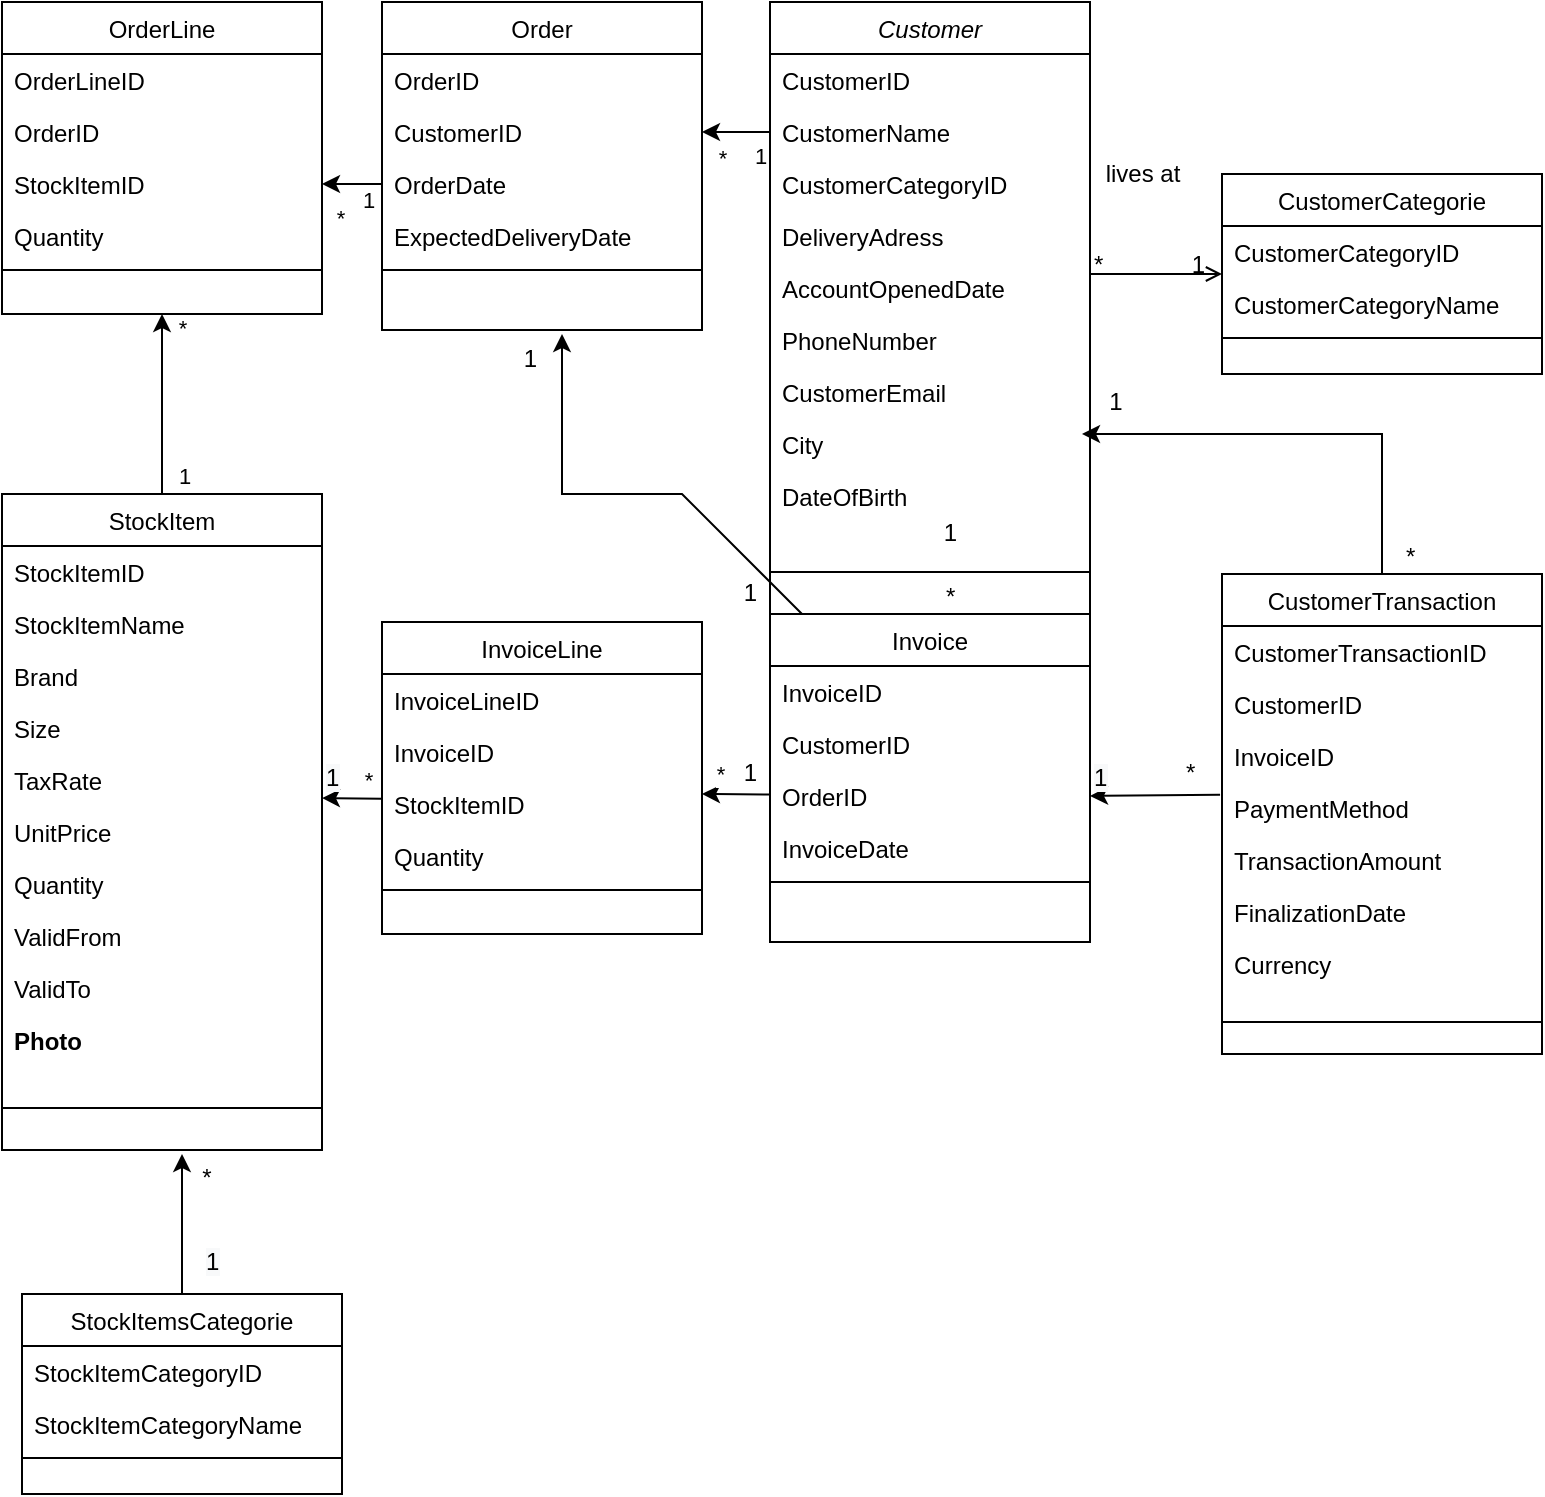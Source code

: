<mxfile version="20.4.1" type="github">
  <diagram id="C5RBs43oDa-KdzZeNtuy" name="Page-1">
    <mxGraphModel dx="1102" dy="582" grid="1" gridSize="10" guides="1" tooltips="1" connect="1" arrows="1" fold="1" page="1" pageScale="1" pageWidth="827" pageHeight="1169" math="0" shadow="0">
      <root>
        <mxCell id="WIyWlLk6GJQsqaUBKTNV-0" />
        <mxCell id="WIyWlLk6GJQsqaUBKTNV-1" parent="WIyWlLk6GJQsqaUBKTNV-0" />
        <mxCell id="nBhU1kuU63LsmZyJGQZ9-68" value="" style="edgeStyle=none;rounded=0;orthogonalLoop=1;jettySize=auto;html=1;entryX=0.5;entryY=0;entryDx=0;entryDy=0;" edge="1" parent="WIyWlLk6GJQsqaUBKTNV-1" source="zkfFHV4jXpPFQw0GAbJ--0" target="nBhU1kuU63LsmZyJGQZ9-51">
          <mxGeometry relative="1" as="geometry" />
        </mxCell>
        <mxCell id="zkfFHV4jXpPFQw0GAbJ--0" value="Customer&#xa;" style="swimlane;fontStyle=2;align=center;verticalAlign=top;childLayout=stackLayout;horizontal=1;startSize=26;horizontalStack=0;resizeParent=1;resizeLast=0;collapsible=1;marginBottom=0;rounded=0;shadow=0;strokeWidth=1;" parent="WIyWlLk6GJQsqaUBKTNV-1" vertex="1">
          <mxGeometry x="414" y="34" width="160" height="310" as="geometry">
            <mxRectangle x="230" y="140" width="160" height="26" as="alternateBounds" />
          </mxGeometry>
        </mxCell>
        <mxCell id="zkfFHV4jXpPFQw0GAbJ--1" value="CustomerID" style="text;align=left;verticalAlign=top;spacingLeft=4;spacingRight=4;overflow=hidden;rotatable=0;points=[[0,0.5],[1,0.5]];portConstraint=eastwest;" parent="zkfFHV4jXpPFQw0GAbJ--0" vertex="1">
          <mxGeometry y="26" width="160" height="26" as="geometry" />
        </mxCell>
        <mxCell id="zkfFHV4jXpPFQw0GAbJ--2" value="CustomerName" style="text;align=left;verticalAlign=top;spacingLeft=4;spacingRight=4;overflow=hidden;rotatable=0;points=[[0,0.5],[1,0.5]];portConstraint=eastwest;rounded=0;shadow=0;html=0;" parent="zkfFHV4jXpPFQw0GAbJ--0" vertex="1">
          <mxGeometry y="52" width="160" height="26" as="geometry" />
        </mxCell>
        <mxCell id="zkfFHV4jXpPFQw0GAbJ--3" value="CustomerCategoryID&#xa;&#xa;&#xa;" style="text;align=left;verticalAlign=top;spacingLeft=4;spacingRight=4;overflow=hidden;rotatable=0;points=[[0,0.5],[1,0.5]];portConstraint=eastwest;rounded=0;shadow=0;html=0;" parent="zkfFHV4jXpPFQw0GAbJ--0" vertex="1">
          <mxGeometry y="78" width="160" height="26" as="geometry" />
        </mxCell>
        <mxCell id="AofBFhlMtNWz0JWzEQjo-1" value="DeliveryAdress" style="text;align=left;verticalAlign=top;spacingLeft=4;spacingRight=4;overflow=hidden;rotatable=0;points=[[0,0.5],[1,0.5]];portConstraint=eastwest;rounded=0;shadow=0;html=0;" parent="zkfFHV4jXpPFQw0GAbJ--0" vertex="1">
          <mxGeometry y="104" width="160" height="26" as="geometry" />
        </mxCell>
        <mxCell id="AofBFhlMtNWz0JWzEQjo-3" value="AccountOpenedDate" style="text;align=left;verticalAlign=top;spacingLeft=4;spacingRight=4;overflow=hidden;rotatable=0;points=[[0,0.5],[1,0.5]];portConstraint=eastwest;rounded=0;shadow=0;html=0;" parent="zkfFHV4jXpPFQw0GAbJ--0" vertex="1">
          <mxGeometry y="130" width="160" height="26" as="geometry" />
        </mxCell>
        <mxCell id="AofBFhlMtNWz0JWzEQjo-2" value="PhoneNumber" style="text;align=left;verticalAlign=top;spacingLeft=4;spacingRight=4;overflow=hidden;rotatable=0;points=[[0,0.5],[1,0.5]];portConstraint=eastwest;rounded=0;shadow=0;html=0;" parent="zkfFHV4jXpPFQw0GAbJ--0" vertex="1">
          <mxGeometry y="156" width="160" height="26" as="geometry" />
        </mxCell>
        <mxCell id="nBhU1kuU63LsmZyJGQZ9-115" value="CustomerEmail" style="text;align=left;verticalAlign=top;spacingLeft=4;spacingRight=4;overflow=hidden;rotatable=0;points=[[0,0.5],[1,0.5]];portConstraint=eastwest;rounded=0;shadow=0;html=0;" vertex="1" parent="zkfFHV4jXpPFQw0GAbJ--0">
          <mxGeometry y="182" width="160" height="26" as="geometry" />
        </mxCell>
        <mxCell id="AofBFhlMtNWz0JWzEQjo-4" value="City" style="text;align=left;verticalAlign=top;spacingLeft=4;spacingRight=4;overflow=hidden;rotatable=0;points=[[0,0.5],[1,0.5]];portConstraint=eastwest;rounded=0;shadow=0;html=0;" parent="zkfFHV4jXpPFQw0GAbJ--0" vertex="1">
          <mxGeometry y="208" width="160" height="26" as="geometry" />
        </mxCell>
        <mxCell id="nBhU1kuU63LsmZyJGQZ9-117" value="DateOfBirth" style="text;align=left;verticalAlign=top;spacingLeft=4;spacingRight=4;overflow=hidden;rotatable=0;points=[[0,0.5],[1,0.5]];portConstraint=eastwest;rounded=0;shadow=0;html=0;" vertex="1" parent="zkfFHV4jXpPFQw0GAbJ--0">
          <mxGeometry y="234" width="160" height="26" as="geometry" />
        </mxCell>
        <mxCell id="zkfFHV4jXpPFQw0GAbJ--4" value="" style="line;html=1;strokeWidth=1;align=left;verticalAlign=middle;spacingTop=-1;spacingLeft=3;spacingRight=3;rotatable=0;labelPosition=right;points=[];portConstraint=eastwest;" parent="zkfFHV4jXpPFQw0GAbJ--0" vertex="1">
          <mxGeometry y="260" width="160" height="50" as="geometry" />
        </mxCell>
        <mxCell id="zkfFHV4jXpPFQw0GAbJ--6" value="OrderLine" style="swimlane;fontStyle=0;align=center;verticalAlign=top;childLayout=stackLayout;horizontal=1;startSize=26;horizontalStack=0;resizeParent=1;resizeLast=0;collapsible=1;marginBottom=0;rounded=0;shadow=0;strokeWidth=1;" parent="WIyWlLk6GJQsqaUBKTNV-1" vertex="1">
          <mxGeometry x="30" y="34" width="160" height="156" as="geometry">
            <mxRectangle x="130" y="380" width="160" height="26" as="alternateBounds" />
          </mxGeometry>
        </mxCell>
        <mxCell id="zkfFHV4jXpPFQw0GAbJ--7" value="OrderLineID" style="text;align=left;verticalAlign=top;spacingLeft=4;spacingRight=4;overflow=hidden;rotatable=0;points=[[0,0.5],[1,0.5]];portConstraint=eastwest;" parent="zkfFHV4jXpPFQw0GAbJ--6" vertex="1">
          <mxGeometry y="26" width="160" height="26" as="geometry" />
        </mxCell>
        <mxCell id="zkfFHV4jXpPFQw0GAbJ--8" value="OrderID" style="text;align=left;verticalAlign=top;spacingLeft=4;spacingRight=4;overflow=hidden;rotatable=0;points=[[0,0.5],[1,0.5]];portConstraint=eastwest;rounded=0;shadow=0;html=0;" parent="zkfFHV4jXpPFQw0GAbJ--6" vertex="1">
          <mxGeometry y="52" width="160" height="26" as="geometry" />
        </mxCell>
        <mxCell id="nBhU1kuU63LsmZyJGQZ9-9" value="StockItemID" style="text;align=left;verticalAlign=top;spacingLeft=4;spacingRight=4;overflow=hidden;rotatable=0;points=[[0,0.5],[1,0.5]];portConstraint=eastwest;rounded=0;shadow=0;html=0;" vertex="1" parent="zkfFHV4jXpPFQw0GAbJ--6">
          <mxGeometry y="78" width="160" height="26" as="geometry" />
        </mxCell>
        <mxCell id="nBhU1kuU63LsmZyJGQZ9-11" value="Quantity" style="text;align=left;verticalAlign=top;spacingLeft=4;spacingRight=4;overflow=hidden;rotatable=0;points=[[0,0.5],[1,0.5]];portConstraint=eastwest;rounded=0;shadow=0;html=0;" vertex="1" parent="zkfFHV4jXpPFQw0GAbJ--6">
          <mxGeometry y="104" width="160" height="26" as="geometry" />
        </mxCell>
        <mxCell id="zkfFHV4jXpPFQw0GAbJ--9" value="" style="line;html=1;strokeWidth=1;align=left;verticalAlign=middle;spacingTop=-1;spacingLeft=3;spacingRight=3;rotatable=0;labelPosition=right;points=[];portConstraint=eastwest;" parent="zkfFHV4jXpPFQw0GAbJ--6" vertex="1">
          <mxGeometry y="130" width="160" height="8" as="geometry" />
        </mxCell>
        <mxCell id="zkfFHV4jXpPFQw0GAbJ--13" value="Order" style="swimlane;fontStyle=0;align=center;verticalAlign=top;childLayout=stackLayout;horizontal=1;startSize=26;horizontalStack=0;resizeParent=1;resizeLast=0;collapsible=1;marginBottom=0;rounded=0;shadow=0;strokeWidth=1;" parent="WIyWlLk6GJQsqaUBKTNV-1" vertex="1">
          <mxGeometry x="220" y="34" width="160" height="164" as="geometry">
            <mxRectangle x="340" y="380" width="170" height="26" as="alternateBounds" />
          </mxGeometry>
        </mxCell>
        <mxCell id="zkfFHV4jXpPFQw0GAbJ--14" value="OrderID" style="text;align=left;verticalAlign=top;spacingLeft=4;spacingRight=4;overflow=hidden;rotatable=0;points=[[0,0.5],[1,0.5]];portConstraint=eastwest;" parent="zkfFHV4jXpPFQw0GAbJ--13" vertex="1">
          <mxGeometry y="26" width="160" height="26" as="geometry" />
        </mxCell>
        <mxCell id="nBhU1kuU63LsmZyJGQZ9-0" value="CustomerID" style="text;align=left;verticalAlign=top;spacingLeft=4;spacingRight=4;overflow=hidden;rotatable=0;points=[[0,0.5],[1,0.5]];portConstraint=eastwest;" vertex="1" parent="zkfFHV4jXpPFQw0GAbJ--13">
          <mxGeometry y="52" width="160" height="26" as="geometry" />
        </mxCell>
        <mxCell id="nBhU1kuU63LsmZyJGQZ9-1" value="OrderDate" style="text;align=left;verticalAlign=top;spacingLeft=4;spacingRight=4;overflow=hidden;rotatable=0;points=[[0,0.5],[1,0.5]];portConstraint=eastwest;" vertex="1" parent="zkfFHV4jXpPFQw0GAbJ--13">
          <mxGeometry y="78" width="160" height="26" as="geometry" />
        </mxCell>
        <mxCell id="nBhU1kuU63LsmZyJGQZ9-2" value="ExpectedDeliveryDate" style="text;align=left;verticalAlign=top;spacingLeft=4;spacingRight=4;overflow=hidden;rotatable=0;points=[[0,0.5],[1,0.5]];portConstraint=eastwest;" vertex="1" parent="zkfFHV4jXpPFQw0GAbJ--13">
          <mxGeometry y="104" width="160" height="26" as="geometry" />
        </mxCell>
        <mxCell id="zkfFHV4jXpPFQw0GAbJ--15" value="" style="line;html=1;strokeWidth=1;align=left;verticalAlign=middle;spacingTop=-1;spacingLeft=3;spacingRight=3;rotatable=0;labelPosition=right;points=[];portConstraint=eastwest;" parent="zkfFHV4jXpPFQw0GAbJ--13" vertex="1">
          <mxGeometry y="130" width="160" height="8" as="geometry" />
        </mxCell>
        <mxCell id="zkfFHV4jXpPFQw0GAbJ--17" value="CustomerCategorie" style="swimlane;fontStyle=0;align=center;verticalAlign=top;childLayout=stackLayout;horizontal=1;startSize=26;horizontalStack=0;resizeParent=1;resizeLast=0;collapsible=1;marginBottom=0;rounded=0;shadow=0;strokeWidth=1;" parent="WIyWlLk6GJQsqaUBKTNV-1" vertex="1">
          <mxGeometry x="640" y="120" width="160" height="100" as="geometry">
            <mxRectangle x="550" y="140" width="160" height="26" as="alternateBounds" />
          </mxGeometry>
        </mxCell>
        <mxCell id="zkfFHV4jXpPFQw0GAbJ--18" value="CustomerCategoryID" style="text;align=left;verticalAlign=top;spacingLeft=4;spacingRight=4;overflow=hidden;rotatable=0;points=[[0,0.5],[1,0.5]];portConstraint=eastwest;" parent="zkfFHV4jXpPFQw0GAbJ--17" vertex="1">
          <mxGeometry y="26" width="160" height="26" as="geometry" />
        </mxCell>
        <mxCell id="zkfFHV4jXpPFQw0GAbJ--19" value="CustomerCategoryName" style="text;align=left;verticalAlign=top;spacingLeft=4;spacingRight=4;overflow=hidden;rotatable=0;points=[[0,0.5],[1,0.5]];portConstraint=eastwest;rounded=0;shadow=0;html=0;" parent="zkfFHV4jXpPFQw0GAbJ--17" vertex="1">
          <mxGeometry y="52" width="160" height="26" as="geometry" />
        </mxCell>
        <mxCell id="zkfFHV4jXpPFQw0GAbJ--23" value="" style="line;html=1;strokeWidth=1;align=left;verticalAlign=middle;spacingTop=-1;spacingLeft=3;spacingRight=3;rotatable=0;labelPosition=right;points=[];portConstraint=eastwest;" parent="zkfFHV4jXpPFQw0GAbJ--17" vertex="1">
          <mxGeometry y="78" width="160" height="8" as="geometry" />
        </mxCell>
        <mxCell id="zkfFHV4jXpPFQw0GAbJ--26" value="" style="endArrow=open;shadow=0;strokeWidth=1;rounded=0;endFill=1;edgeStyle=elbowEdgeStyle;elbow=vertical;" parent="WIyWlLk6GJQsqaUBKTNV-1" source="zkfFHV4jXpPFQw0GAbJ--0" target="zkfFHV4jXpPFQw0GAbJ--17" edge="1">
          <mxGeometry x="0.5" y="41" relative="1" as="geometry">
            <mxPoint x="380" y="192" as="sourcePoint" />
            <mxPoint x="540" y="192" as="targetPoint" />
            <mxPoint x="-40" y="32" as="offset" />
          </mxGeometry>
        </mxCell>
        <mxCell id="zkfFHV4jXpPFQw0GAbJ--27" value="*" style="resizable=0;align=left;verticalAlign=bottom;labelBackgroundColor=none;fontSize=12;" parent="zkfFHV4jXpPFQw0GAbJ--26" connectable="0" vertex="1">
          <mxGeometry x="-1" relative="1" as="geometry">
            <mxPoint y="4" as="offset" />
          </mxGeometry>
        </mxCell>
        <mxCell id="zkfFHV4jXpPFQw0GAbJ--28" value="1" style="resizable=0;align=right;verticalAlign=bottom;labelBackgroundColor=none;fontSize=12;" parent="zkfFHV4jXpPFQw0GAbJ--26" connectable="0" vertex="1">
          <mxGeometry x="1" relative="1" as="geometry">
            <mxPoint x="-7" y="4" as="offset" />
          </mxGeometry>
        </mxCell>
        <mxCell id="zkfFHV4jXpPFQw0GAbJ--29" value="lives at" style="text;html=1;resizable=0;points=[];;align=center;verticalAlign=middle;labelBackgroundColor=none;rounded=0;shadow=0;strokeWidth=1;fontSize=12;" parent="zkfFHV4jXpPFQw0GAbJ--26" vertex="1" connectable="0">
          <mxGeometry x="0.5" y="49" relative="1" as="geometry">
            <mxPoint x="-24" y="-1" as="offset" />
          </mxGeometry>
        </mxCell>
        <mxCell id="nBhU1kuU63LsmZyJGQZ9-37" value="" style="rounded=0;orthogonalLoop=1;jettySize=auto;html=1;" edge="1" parent="WIyWlLk6GJQsqaUBKTNV-1" source="nBhU1kuU63LsmZyJGQZ9-16">
          <mxGeometry relative="1" as="geometry">
            <mxPoint x="110" y="190" as="targetPoint" />
          </mxGeometry>
        </mxCell>
        <mxCell id="nBhU1kuU63LsmZyJGQZ9-40" value="*" style="edgeLabel;html=1;align=center;verticalAlign=middle;resizable=0;points=[];" vertex="1" connectable="0" parent="nBhU1kuU63LsmZyJGQZ9-37">
          <mxGeometry x="0.852" relative="1" as="geometry">
            <mxPoint x="10" as="offset" />
          </mxGeometry>
        </mxCell>
        <mxCell id="nBhU1kuU63LsmZyJGQZ9-16" value="StockItem" style="swimlane;fontStyle=0;align=center;verticalAlign=top;childLayout=stackLayout;horizontal=1;startSize=26;horizontalStack=0;resizeParent=1;resizeLast=0;collapsible=1;marginBottom=0;rounded=0;shadow=0;strokeWidth=1;" vertex="1" parent="WIyWlLk6GJQsqaUBKTNV-1">
          <mxGeometry x="30" y="280" width="160" height="328" as="geometry">
            <mxRectangle x="130" y="380" width="160" height="26" as="alternateBounds" />
          </mxGeometry>
        </mxCell>
        <mxCell id="nBhU1kuU63LsmZyJGQZ9-18" value="StockItemID" style="text;align=left;verticalAlign=top;spacingLeft=4;spacingRight=4;overflow=hidden;rotatable=0;points=[[0,0.5],[1,0.5]];portConstraint=eastwest;rounded=0;shadow=0;html=0;" vertex="1" parent="nBhU1kuU63LsmZyJGQZ9-16">
          <mxGeometry y="26" width="160" height="26" as="geometry" />
        </mxCell>
        <mxCell id="nBhU1kuU63LsmZyJGQZ9-19" value="StockItemName" style="text;align=left;verticalAlign=top;spacingLeft=4;spacingRight=4;overflow=hidden;rotatable=0;points=[[0,0.5],[1,0.5]];portConstraint=eastwest;rounded=0;shadow=0;html=0;" vertex="1" parent="nBhU1kuU63LsmZyJGQZ9-16">
          <mxGeometry y="52" width="160" height="26" as="geometry" />
        </mxCell>
        <mxCell id="nBhU1kuU63LsmZyJGQZ9-20" value="Brand" style="text;align=left;verticalAlign=top;spacingLeft=4;spacingRight=4;overflow=hidden;rotatable=0;points=[[0,0.5],[1,0.5]];portConstraint=eastwest;rounded=0;shadow=0;html=0;" vertex="1" parent="nBhU1kuU63LsmZyJGQZ9-16">
          <mxGeometry y="78" width="160" height="26" as="geometry" />
        </mxCell>
        <mxCell id="nBhU1kuU63LsmZyJGQZ9-22" value="Size" style="text;align=left;verticalAlign=top;spacingLeft=4;spacingRight=4;overflow=hidden;rotatable=0;points=[[0,0.5],[1,0.5]];portConstraint=eastwest;rounded=0;shadow=0;html=0;" vertex="1" parent="nBhU1kuU63LsmZyJGQZ9-16">
          <mxGeometry y="104" width="160" height="26" as="geometry" />
        </mxCell>
        <mxCell id="nBhU1kuU63LsmZyJGQZ9-24" value="TaxRate" style="text;align=left;verticalAlign=top;spacingLeft=4;spacingRight=4;overflow=hidden;rotatable=0;points=[[0,0.5],[1,0.5]];portConstraint=eastwest;rounded=0;shadow=0;html=0;" vertex="1" parent="nBhU1kuU63LsmZyJGQZ9-16">
          <mxGeometry y="130" width="160" height="26" as="geometry" />
        </mxCell>
        <mxCell id="nBhU1kuU63LsmZyJGQZ9-26" value="UnitPrice" style="text;align=left;verticalAlign=top;spacingLeft=4;spacingRight=4;overflow=hidden;rotatable=0;points=[[0,0.5],[1,0.5]];portConstraint=eastwest;rounded=0;shadow=0;html=0;" vertex="1" parent="nBhU1kuU63LsmZyJGQZ9-16">
          <mxGeometry y="156" width="160" height="26" as="geometry" />
        </mxCell>
        <mxCell id="nBhU1kuU63LsmZyJGQZ9-29" value="Quantity" style="text;align=left;verticalAlign=top;spacingLeft=4;spacingRight=4;overflow=hidden;rotatable=0;points=[[0,0.5],[1,0.5]];portConstraint=eastwest;rounded=0;shadow=0;html=0;" vertex="1" parent="nBhU1kuU63LsmZyJGQZ9-16">
          <mxGeometry y="182" width="160" height="26" as="geometry" />
        </mxCell>
        <mxCell id="nBhU1kuU63LsmZyJGQZ9-31" value="ValidFrom" style="text;align=left;verticalAlign=top;spacingLeft=4;spacingRight=4;overflow=hidden;rotatable=0;points=[[0,0.5],[1,0.5]];portConstraint=eastwest;rounded=0;shadow=0;html=0;" vertex="1" parent="nBhU1kuU63LsmZyJGQZ9-16">
          <mxGeometry y="208" width="160" height="26" as="geometry" />
        </mxCell>
        <mxCell id="nBhU1kuU63LsmZyJGQZ9-33" value="ValidTo" style="text;align=left;verticalAlign=top;spacingLeft=4;spacingRight=4;overflow=hidden;rotatable=0;points=[[0,0.5],[1,0.5]];portConstraint=eastwest;rounded=0;shadow=0;html=0;" vertex="1" parent="nBhU1kuU63LsmZyJGQZ9-16">
          <mxGeometry y="234" width="160" height="26" as="geometry" />
        </mxCell>
        <mxCell id="nBhU1kuU63LsmZyJGQZ9-34" value="Photo" style="text;align=left;verticalAlign=top;spacingLeft=4;spacingRight=4;overflow=hidden;rotatable=0;points=[[0,0.5],[1,0.5]];portConstraint=eastwest;rounded=0;shadow=0;html=0;fontStyle=1" vertex="1" parent="nBhU1kuU63LsmZyJGQZ9-16">
          <mxGeometry y="260" width="160" height="26" as="geometry" />
        </mxCell>
        <mxCell id="nBhU1kuU63LsmZyJGQZ9-23" value="" style="line;html=1;strokeWidth=1;align=left;verticalAlign=middle;spacingTop=-1;spacingLeft=3;spacingRight=3;rotatable=0;labelPosition=right;points=[];portConstraint=eastwest;" vertex="1" parent="nBhU1kuU63LsmZyJGQZ9-16">
          <mxGeometry y="286" width="160" height="42" as="geometry" />
        </mxCell>
        <mxCell id="nBhU1kuU63LsmZyJGQZ9-36" style="edgeStyle=orthogonalEdgeStyle;rounded=0;orthogonalLoop=1;jettySize=auto;html=1;exitX=0;exitY=0.5;exitDx=0;exitDy=0;entryX=1;entryY=0.5;entryDx=0;entryDy=0;" edge="1" parent="WIyWlLk6GJQsqaUBKTNV-1" source="zkfFHV4jXpPFQw0GAbJ--2" target="nBhU1kuU63LsmZyJGQZ9-0">
          <mxGeometry relative="1" as="geometry" />
        </mxCell>
        <mxCell id="nBhU1kuU63LsmZyJGQZ9-42" value="1&lt;br&gt;" style="edgeLabel;html=1;align=center;verticalAlign=middle;resizable=0;points=[];" vertex="1" connectable="0" parent="WIyWlLk6GJQsqaUBKTNV-1">
          <mxGeometry x="130" y="290" as="geometry">
            <mxPoint x="279" y="-179" as="offset" />
          </mxGeometry>
        </mxCell>
        <mxCell id="nBhU1kuU63LsmZyJGQZ9-46" value="*" style="edgeLabel;html=1;align=center;verticalAlign=middle;resizable=0;points=[];" vertex="1" connectable="0" parent="WIyWlLk6GJQsqaUBKTNV-1">
          <mxGeometry x="130" y="206.667" as="geometry">
            <mxPoint x="260" y="-95" as="offset" />
          </mxGeometry>
        </mxCell>
        <mxCell id="nBhU1kuU63LsmZyJGQZ9-48" value="" style="edgeStyle=none;rounded=0;orthogonalLoop=1;jettySize=auto;html=1;" edge="1" parent="WIyWlLk6GJQsqaUBKTNV-1" source="nBhU1kuU63LsmZyJGQZ9-1" target="nBhU1kuU63LsmZyJGQZ9-9">
          <mxGeometry relative="1" as="geometry" />
        </mxCell>
        <mxCell id="nBhU1kuU63LsmZyJGQZ9-49" value="1&lt;br&gt;" style="edgeLabel;html=1;align=center;verticalAlign=middle;resizable=0;points=[];" vertex="1" connectable="0" parent="WIyWlLk6GJQsqaUBKTNV-1">
          <mxGeometry x="135" y="280" as="geometry">
            <mxPoint x="78" y="-147" as="offset" />
          </mxGeometry>
        </mxCell>
        <mxCell id="nBhU1kuU63LsmZyJGQZ9-50" value="*" style="edgeLabel;html=1;align=center;verticalAlign=middle;resizable=0;points=[];" vertex="1" connectable="0" parent="WIyWlLk6GJQsqaUBKTNV-1">
          <mxGeometry x="130" y="206.667" as="geometry">
            <mxPoint x="69" y="-65" as="offset" />
          </mxGeometry>
        </mxCell>
        <mxCell id="nBhU1kuU63LsmZyJGQZ9-51" value="Invoice" style="swimlane;fontStyle=0;align=center;verticalAlign=top;childLayout=stackLayout;horizontal=1;startSize=26;horizontalStack=0;resizeParent=1;resizeLast=0;collapsible=1;marginBottom=0;rounded=0;shadow=0;strokeWidth=1;" vertex="1" parent="WIyWlLk6GJQsqaUBKTNV-1">
          <mxGeometry x="414" y="340" width="160" height="164" as="geometry">
            <mxRectangle x="340" y="380" width="170" height="26" as="alternateBounds" />
          </mxGeometry>
        </mxCell>
        <mxCell id="nBhU1kuU63LsmZyJGQZ9-53" value="InvoiceID" style="text;align=left;verticalAlign=top;spacingLeft=4;spacingRight=4;overflow=hidden;rotatable=0;points=[[0,0.5],[1,0.5]];portConstraint=eastwest;" vertex="1" parent="nBhU1kuU63LsmZyJGQZ9-51">
          <mxGeometry y="26" width="160" height="26" as="geometry" />
        </mxCell>
        <mxCell id="nBhU1kuU63LsmZyJGQZ9-54" value="CustomerID" style="text;align=left;verticalAlign=top;spacingLeft=4;spacingRight=4;overflow=hidden;rotatable=0;points=[[0,0.5],[1,0.5]];portConstraint=eastwest;" vertex="1" parent="nBhU1kuU63LsmZyJGQZ9-51">
          <mxGeometry y="52" width="160" height="26" as="geometry" />
        </mxCell>
        <mxCell id="nBhU1kuU63LsmZyJGQZ9-65" value="OrderID" style="text;align=left;verticalAlign=top;spacingLeft=4;spacingRight=4;overflow=hidden;rotatable=0;points=[[0,0.5],[1,0.5]];portConstraint=eastwest;" vertex="1" parent="nBhU1kuU63LsmZyJGQZ9-51">
          <mxGeometry y="78" width="160" height="26" as="geometry" />
        </mxCell>
        <mxCell id="nBhU1kuU63LsmZyJGQZ9-67" value="InvoiceDate" style="text;align=left;verticalAlign=top;spacingLeft=4;spacingRight=4;overflow=hidden;rotatable=0;points=[[0,0.5],[1,0.5]];portConstraint=eastwest;" vertex="1" parent="nBhU1kuU63LsmZyJGQZ9-51">
          <mxGeometry y="104" width="160" height="26" as="geometry" />
        </mxCell>
        <mxCell id="nBhU1kuU63LsmZyJGQZ9-56" value="" style="line;html=1;strokeWidth=1;align=left;verticalAlign=middle;spacingTop=-1;spacingLeft=3;spacingRight=3;rotatable=0;labelPosition=right;points=[];portConstraint=eastwest;" vertex="1" parent="nBhU1kuU63LsmZyJGQZ9-51">
          <mxGeometry y="130" width="160" height="8" as="geometry" />
        </mxCell>
        <mxCell id="nBhU1kuU63LsmZyJGQZ9-57" value="InvoiceLine" style="swimlane;fontStyle=0;align=center;verticalAlign=top;childLayout=stackLayout;horizontal=1;startSize=26;horizontalStack=0;resizeParent=1;resizeLast=0;collapsible=1;marginBottom=0;rounded=0;shadow=0;strokeWidth=1;" vertex="1" parent="WIyWlLk6GJQsqaUBKTNV-1">
          <mxGeometry x="220" y="344" width="160" height="156" as="geometry">
            <mxRectangle x="130" y="380" width="160" height="26" as="alternateBounds" />
          </mxGeometry>
        </mxCell>
        <mxCell id="nBhU1kuU63LsmZyJGQZ9-58" value="InvoiceLineID" style="text;align=left;verticalAlign=top;spacingLeft=4;spacingRight=4;overflow=hidden;rotatable=0;points=[[0,0.5],[1,0.5]];portConstraint=eastwest;" vertex="1" parent="nBhU1kuU63LsmZyJGQZ9-57">
          <mxGeometry y="26" width="160" height="26" as="geometry" />
        </mxCell>
        <mxCell id="nBhU1kuU63LsmZyJGQZ9-59" value="InvoiceID" style="text;align=left;verticalAlign=top;spacingLeft=4;spacingRight=4;overflow=hidden;rotatable=0;points=[[0,0.5],[1,0.5]];portConstraint=eastwest;rounded=0;shadow=0;html=0;" vertex="1" parent="nBhU1kuU63LsmZyJGQZ9-57">
          <mxGeometry y="52" width="160" height="26" as="geometry" />
        </mxCell>
        <mxCell id="nBhU1kuU63LsmZyJGQZ9-60" value="StockItemID" style="text;align=left;verticalAlign=top;spacingLeft=4;spacingRight=4;overflow=hidden;rotatable=0;points=[[0,0.5],[1,0.5]];portConstraint=eastwest;rounded=0;shadow=0;html=0;" vertex="1" parent="nBhU1kuU63LsmZyJGQZ9-57">
          <mxGeometry y="78" width="160" height="26" as="geometry" />
        </mxCell>
        <mxCell id="nBhU1kuU63LsmZyJGQZ9-61" value="Quantity" style="text;align=left;verticalAlign=top;spacingLeft=4;spacingRight=4;overflow=hidden;rotatable=0;points=[[0,0.5],[1,0.5]];portConstraint=eastwest;rounded=0;shadow=0;html=0;" vertex="1" parent="nBhU1kuU63LsmZyJGQZ9-57">
          <mxGeometry y="104" width="160" height="26" as="geometry" />
        </mxCell>
        <mxCell id="nBhU1kuU63LsmZyJGQZ9-62" value="" style="line;html=1;strokeWidth=1;align=left;verticalAlign=middle;spacingTop=-1;spacingLeft=3;spacingRight=3;rotatable=0;labelPosition=right;points=[];portConstraint=eastwest;" vertex="1" parent="nBhU1kuU63LsmZyJGQZ9-57">
          <mxGeometry y="130" width="160" height="8" as="geometry" />
        </mxCell>
        <mxCell id="nBhU1kuU63LsmZyJGQZ9-69" value="" style="edgeStyle=none;rounded=0;orthogonalLoop=1;jettySize=auto;html=1;" edge="1" parent="WIyWlLk6GJQsqaUBKTNV-1" source="nBhU1kuU63LsmZyJGQZ9-65">
          <mxGeometry relative="1" as="geometry">
            <mxPoint x="380" y="430" as="targetPoint" />
          </mxGeometry>
        </mxCell>
        <mxCell id="nBhU1kuU63LsmZyJGQZ9-70" value="" style="edgeStyle=none;rounded=0;orthogonalLoop=1;jettySize=auto;html=1;" edge="1" parent="WIyWlLk6GJQsqaUBKTNV-1">
          <mxGeometry relative="1" as="geometry">
            <mxPoint x="220" y="432.364" as="sourcePoint" />
            <mxPoint x="190" y="432" as="targetPoint" />
          </mxGeometry>
        </mxCell>
        <mxCell id="nBhU1kuU63LsmZyJGQZ9-71" style="edgeStyle=none;rounded=0;orthogonalLoop=1;jettySize=auto;html=1;" edge="1" parent="WIyWlLk6GJQsqaUBKTNV-1">
          <mxGeometry relative="1" as="geometry">
            <mxPoint x="430" y="340" as="sourcePoint" />
            <mxPoint x="310" y="200" as="targetPoint" />
            <Array as="points">
              <mxPoint x="370" y="280" />
              <mxPoint x="310" y="280" />
            </Array>
          </mxGeometry>
        </mxCell>
        <mxCell id="nBhU1kuU63LsmZyJGQZ9-84" value="" style="edgeStyle=none;rounded=0;orthogonalLoop=1;jettySize=auto;html=1;" edge="1" parent="WIyWlLk6GJQsqaUBKTNV-1" source="nBhU1kuU63LsmZyJGQZ9-72">
          <mxGeometry relative="1" as="geometry">
            <mxPoint x="570" y="250" as="targetPoint" />
            <Array as="points">
              <mxPoint x="720" y="250" />
            </Array>
          </mxGeometry>
        </mxCell>
        <mxCell id="nBhU1kuU63LsmZyJGQZ9-72" value="CustomerTransaction" style="swimlane;fontStyle=0;align=center;verticalAlign=top;childLayout=stackLayout;horizontal=1;startSize=26;horizontalStack=0;resizeParent=1;resizeLast=0;collapsible=1;marginBottom=0;rounded=0;shadow=0;strokeWidth=1;" vertex="1" parent="WIyWlLk6GJQsqaUBKTNV-1">
          <mxGeometry x="640" y="320" width="160" height="240" as="geometry">
            <mxRectangle x="340" y="380" width="170" height="26" as="alternateBounds" />
          </mxGeometry>
        </mxCell>
        <mxCell id="nBhU1kuU63LsmZyJGQZ9-78" value="CustomerTransactionID" style="text;align=left;verticalAlign=top;spacingLeft=4;spacingRight=4;overflow=hidden;rotatable=0;points=[[0,0.5],[1,0.5]];portConstraint=eastwest;" vertex="1" parent="nBhU1kuU63LsmZyJGQZ9-72">
          <mxGeometry y="26" width="160" height="26" as="geometry" />
        </mxCell>
        <mxCell id="nBhU1kuU63LsmZyJGQZ9-74" value="CustomerID" style="text;align=left;verticalAlign=top;spacingLeft=4;spacingRight=4;overflow=hidden;rotatable=0;points=[[0,0.5],[1,0.5]];portConstraint=eastwest;" vertex="1" parent="nBhU1kuU63LsmZyJGQZ9-72">
          <mxGeometry y="52" width="160" height="26" as="geometry" />
        </mxCell>
        <mxCell id="nBhU1kuU63LsmZyJGQZ9-73" value="InvoiceID" style="text;align=left;verticalAlign=top;spacingLeft=4;spacingRight=4;overflow=hidden;rotatable=0;points=[[0,0.5],[1,0.5]];portConstraint=eastwest;" vertex="1" parent="nBhU1kuU63LsmZyJGQZ9-72">
          <mxGeometry y="78" width="160" height="26" as="geometry" />
        </mxCell>
        <mxCell id="nBhU1kuU63LsmZyJGQZ9-80" value="PaymentMethod" style="text;align=left;verticalAlign=top;spacingLeft=4;spacingRight=4;overflow=hidden;rotatable=0;points=[[0,0.5],[1,0.5]];portConstraint=eastwest;" vertex="1" parent="nBhU1kuU63LsmZyJGQZ9-72">
          <mxGeometry y="104" width="160" height="26" as="geometry" />
        </mxCell>
        <mxCell id="nBhU1kuU63LsmZyJGQZ9-81" value="TransactionAmount" style="text;align=left;verticalAlign=top;spacingLeft=4;spacingRight=4;overflow=hidden;rotatable=0;points=[[0,0.5],[1,0.5]];portConstraint=eastwest;" vertex="1" parent="nBhU1kuU63LsmZyJGQZ9-72">
          <mxGeometry y="130" width="160" height="26" as="geometry" />
        </mxCell>
        <mxCell id="nBhU1kuU63LsmZyJGQZ9-82" value="FinalizationDate" style="text;align=left;verticalAlign=top;spacingLeft=4;spacingRight=4;overflow=hidden;rotatable=0;points=[[0,0.5],[1,0.5]];portConstraint=eastwest;" vertex="1" parent="nBhU1kuU63LsmZyJGQZ9-72">
          <mxGeometry y="156" width="160" height="26" as="geometry" />
        </mxCell>
        <mxCell id="nBhU1kuU63LsmZyJGQZ9-114" value="Currency" style="text;align=left;verticalAlign=top;spacingLeft=4;spacingRight=4;overflow=hidden;rotatable=0;points=[[0,0.5],[1,0.5]];portConstraint=eastwest;" vertex="1" parent="nBhU1kuU63LsmZyJGQZ9-72">
          <mxGeometry y="182" width="160" height="26" as="geometry" />
        </mxCell>
        <mxCell id="nBhU1kuU63LsmZyJGQZ9-77" value="" style="line;html=1;strokeWidth=1;align=left;verticalAlign=middle;spacingTop=-1;spacingLeft=3;spacingRight=3;rotatable=0;labelPosition=right;points=[];portConstraint=eastwest;" vertex="1" parent="nBhU1kuU63LsmZyJGQZ9-72">
          <mxGeometry y="208" width="160" height="32" as="geometry" />
        </mxCell>
        <mxCell id="nBhU1kuU63LsmZyJGQZ9-85" value="" style="edgeStyle=none;rounded=0;orthogonalLoop=1;jettySize=auto;html=1;entryX=1;entryY=0.5;entryDx=0;entryDy=0;exitX=-0.006;exitY=0.244;exitDx=0;exitDy=0;exitPerimeter=0;" edge="1" parent="WIyWlLk6GJQsqaUBKTNV-1" source="nBhU1kuU63LsmZyJGQZ9-80" target="nBhU1kuU63LsmZyJGQZ9-65">
          <mxGeometry relative="1" as="geometry" />
        </mxCell>
        <mxCell id="nBhU1kuU63LsmZyJGQZ9-88" value="1" style="resizable=0;align=right;verticalAlign=bottom;labelBackgroundColor=none;fontSize=12;" connectable="0" vertex="1" parent="WIyWlLk6GJQsqaUBKTNV-1">
          <mxGeometry x="642.833" y="184.333" as="geometry">
            <mxPoint x="-51" y="58" as="offset" />
          </mxGeometry>
        </mxCell>
        <mxCell id="nBhU1kuU63LsmZyJGQZ9-89" value="*" style="resizable=0;align=left;verticalAlign=bottom;labelBackgroundColor=none;fontSize=12;" connectable="0" vertex="1" parent="WIyWlLk6GJQsqaUBKTNV-1">
          <mxGeometry x="730" y="320.003" as="geometry" />
        </mxCell>
        <mxCell id="nBhU1kuU63LsmZyJGQZ9-90" value="1" style="resizable=0;align=right;verticalAlign=bottom;labelBackgroundColor=none;fontSize=12;" connectable="0" vertex="1" parent="WIyWlLk6GJQsqaUBKTNV-1">
          <mxGeometry x="560.003" y="250.003" as="geometry">
            <mxPoint x="-51" y="58" as="offset" />
          </mxGeometry>
        </mxCell>
        <mxCell id="nBhU1kuU63LsmZyJGQZ9-91" value="*" style="resizable=0;align=left;verticalAlign=bottom;labelBackgroundColor=none;fontSize=12;" connectable="0" vertex="1" parent="WIyWlLk6GJQsqaUBKTNV-1">
          <mxGeometry x="500" y="340.003" as="geometry" />
        </mxCell>
        <mxCell id="nBhU1kuU63LsmZyJGQZ9-92" value="1" style="resizable=0;align=right;verticalAlign=bottom;labelBackgroundColor=none;fontSize=12;" connectable="0" vertex="1" parent="WIyWlLk6GJQsqaUBKTNV-1">
          <mxGeometry x="350.003" y="163.003" as="geometry">
            <mxPoint x="-51" y="58" as="offset" />
          </mxGeometry>
        </mxCell>
        <mxCell id="nBhU1kuU63LsmZyJGQZ9-93" value="1" style="resizable=0;align=right;verticalAlign=bottom;labelBackgroundColor=none;fontSize=12;" connectable="0" vertex="1" parent="WIyWlLk6GJQsqaUBKTNV-1">
          <mxGeometry x="460.003" y="280.003" as="geometry">
            <mxPoint x="-51" y="58" as="offset" />
          </mxGeometry>
        </mxCell>
        <mxCell id="nBhU1kuU63LsmZyJGQZ9-94" value="1" style="resizable=0;align=right;verticalAlign=bottom;labelBackgroundColor=none;fontSize=12;" connectable="0" vertex="1" parent="WIyWlLk6GJQsqaUBKTNV-1">
          <mxGeometry x="460.003" y="370.003" as="geometry">
            <mxPoint x="-51" y="58" as="offset" />
          </mxGeometry>
        </mxCell>
        <mxCell id="nBhU1kuU63LsmZyJGQZ9-96" value="" style="resizable=0;align=right;verticalAlign=bottom;labelBackgroundColor=none;fontSize=12;" connectable="0" vertex="1" parent="WIyWlLk6GJQsqaUBKTNV-1">
          <mxGeometry x="610.003" y="300.003" as="geometry">
            <mxPoint x="-51" y="58" as="offset" />
          </mxGeometry>
        </mxCell>
        <mxCell id="nBhU1kuU63LsmZyJGQZ9-97" value="*" style="edgeLabel;html=1;align=center;verticalAlign=middle;resizable=0;points=[];" vertex="1" connectable="0" parent="WIyWlLk6GJQsqaUBKTNV-1">
          <mxGeometry x="130" y="206.667" as="geometry">
            <mxPoint x="259" y="213" as="offset" />
          </mxGeometry>
        </mxCell>
        <mxCell id="nBhU1kuU63LsmZyJGQZ9-98" value="*" style="edgeLabel;html=1;align=center;verticalAlign=middle;resizable=0;points=[];" vertex="1" connectable="0" parent="WIyWlLk6GJQsqaUBKTNV-1">
          <mxGeometry x="140" y="216.667" as="geometry">
            <mxPoint x="73" y="206" as="offset" />
          </mxGeometry>
        </mxCell>
        <mxCell id="nBhU1kuU63LsmZyJGQZ9-101" value="&lt;span style=&quot;color: rgb(0, 0, 0); font-family: Helvetica; font-size: 12px; font-style: normal; font-variant-ligatures: normal; font-variant-caps: normal; font-weight: 400; letter-spacing: normal; orphans: 2; text-align: right; text-indent: 0px; text-transform: none; widows: 2; word-spacing: 0px; -webkit-text-stroke-width: 0px; background-color: rgb(248, 249, 250); text-decoration-thickness: initial; text-decoration-style: initial; text-decoration-color: initial; float: none; display: inline !important;&quot;&gt;1&lt;/span&gt;" style="text;whiteSpace=wrap;html=1;" vertex="1" parent="WIyWlLk6GJQsqaUBKTNV-1">
          <mxGeometry x="574" y="408" width="40" height="40" as="geometry" />
        </mxCell>
        <mxCell id="nBhU1kuU63LsmZyJGQZ9-102" value="*" style="resizable=0;align=left;verticalAlign=bottom;labelBackgroundColor=none;fontSize=12;" connectable="0" vertex="1" parent="WIyWlLk6GJQsqaUBKTNV-1">
          <mxGeometry x="620" y="428.003" as="geometry" />
        </mxCell>
        <mxCell id="nBhU1kuU63LsmZyJGQZ9-108" value="" style="edgeStyle=none;rounded=0;orthogonalLoop=1;jettySize=auto;html=1;" edge="1" parent="WIyWlLk6GJQsqaUBKTNV-1" source="nBhU1kuU63LsmZyJGQZ9-104">
          <mxGeometry relative="1" as="geometry">
            <mxPoint x="120" y="610" as="targetPoint" />
          </mxGeometry>
        </mxCell>
        <mxCell id="nBhU1kuU63LsmZyJGQZ9-104" value="StockItemsCategorie" style="swimlane;fontStyle=0;align=center;verticalAlign=top;childLayout=stackLayout;horizontal=1;startSize=26;horizontalStack=0;resizeParent=1;resizeLast=0;collapsible=1;marginBottom=0;rounded=0;shadow=0;strokeWidth=1;" vertex="1" parent="WIyWlLk6GJQsqaUBKTNV-1">
          <mxGeometry x="40" y="680" width="160" height="100" as="geometry">
            <mxRectangle x="550" y="140" width="160" height="26" as="alternateBounds" />
          </mxGeometry>
        </mxCell>
        <mxCell id="nBhU1kuU63LsmZyJGQZ9-105" value="StockItemCategoryID" style="text;align=left;verticalAlign=top;spacingLeft=4;spacingRight=4;overflow=hidden;rotatable=0;points=[[0,0.5],[1,0.5]];portConstraint=eastwest;" vertex="1" parent="nBhU1kuU63LsmZyJGQZ9-104">
          <mxGeometry y="26" width="160" height="26" as="geometry" />
        </mxCell>
        <mxCell id="nBhU1kuU63LsmZyJGQZ9-106" value="StockItemCategoryName" style="text;align=left;verticalAlign=top;spacingLeft=4;spacingRight=4;overflow=hidden;rotatable=0;points=[[0,0.5],[1,0.5]];portConstraint=eastwest;rounded=0;shadow=0;html=0;" vertex="1" parent="nBhU1kuU63LsmZyJGQZ9-104">
          <mxGeometry y="52" width="160" height="26" as="geometry" />
        </mxCell>
        <mxCell id="nBhU1kuU63LsmZyJGQZ9-107" value="" style="line;html=1;strokeWidth=1;align=left;verticalAlign=middle;spacingTop=-1;spacingLeft=3;spacingRight=3;rotatable=0;labelPosition=right;points=[];portConstraint=eastwest;" vertex="1" parent="nBhU1kuU63LsmZyJGQZ9-104">
          <mxGeometry y="78" width="160" height="8" as="geometry" />
        </mxCell>
        <mxCell id="nBhU1kuU63LsmZyJGQZ9-110" value="1&lt;br&gt;" style="edgeLabel;html=1;align=center;verticalAlign=middle;resizable=0;points=[];" vertex="1" connectable="0" parent="WIyWlLk6GJQsqaUBKTNV-1">
          <mxGeometry x="122" y="276" as="geometry">
            <mxPoint x="-1" y="-5" as="offset" />
          </mxGeometry>
        </mxCell>
        <mxCell id="nBhU1kuU63LsmZyJGQZ9-111" value="&lt;span style=&quot;color: rgb(0, 0, 0); font-family: Helvetica; font-size: 12px; font-style: normal; font-variant-ligatures: normal; font-variant-caps: normal; font-weight: 400; letter-spacing: normal; orphans: 2; text-align: right; text-indent: 0px; text-transform: none; widows: 2; word-spacing: 0px; -webkit-text-stroke-width: 0px; background-color: rgb(248, 249, 250); text-decoration-thickness: initial; text-decoration-style: initial; text-decoration-color: initial; float: none; display: inline !important;&quot;&gt;1&lt;/span&gt;" style="text;whiteSpace=wrap;html=1;" vertex="1" parent="WIyWlLk6GJQsqaUBKTNV-1">
          <mxGeometry x="190" y="408" width="40" height="40" as="geometry" />
        </mxCell>
        <mxCell id="nBhU1kuU63LsmZyJGQZ9-112" value="&lt;span style=&quot;color: rgb(0, 0, 0); font-family: Helvetica; font-size: 12px; font-style: normal; font-variant-ligatures: normal; font-variant-caps: normal; font-weight: 400; letter-spacing: normal; orphans: 2; text-align: right; text-indent: 0px; text-transform: none; widows: 2; word-spacing: 0px; -webkit-text-stroke-width: 0px; background-color: rgb(248, 249, 250); text-decoration-thickness: initial; text-decoration-style: initial; text-decoration-color: initial; float: none; display: inline !important;&quot;&gt;1&lt;/span&gt;" style="text;whiteSpace=wrap;html=1;" vertex="1" parent="WIyWlLk6GJQsqaUBKTNV-1">
          <mxGeometry x="130" y="650" width="40" height="40" as="geometry" />
        </mxCell>
        <mxCell id="nBhU1kuU63LsmZyJGQZ9-113" value="*&lt;br&gt;" style="text;html=1;align=center;verticalAlign=middle;resizable=0;points=[];autosize=1;strokeColor=none;fillColor=none;" vertex="1" parent="WIyWlLk6GJQsqaUBKTNV-1">
          <mxGeometry x="117" y="607" width="30" height="30" as="geometry" />
        </mxCell>
      </root>
    </mxGraphModel>
  </diagram>
</mxfile>
